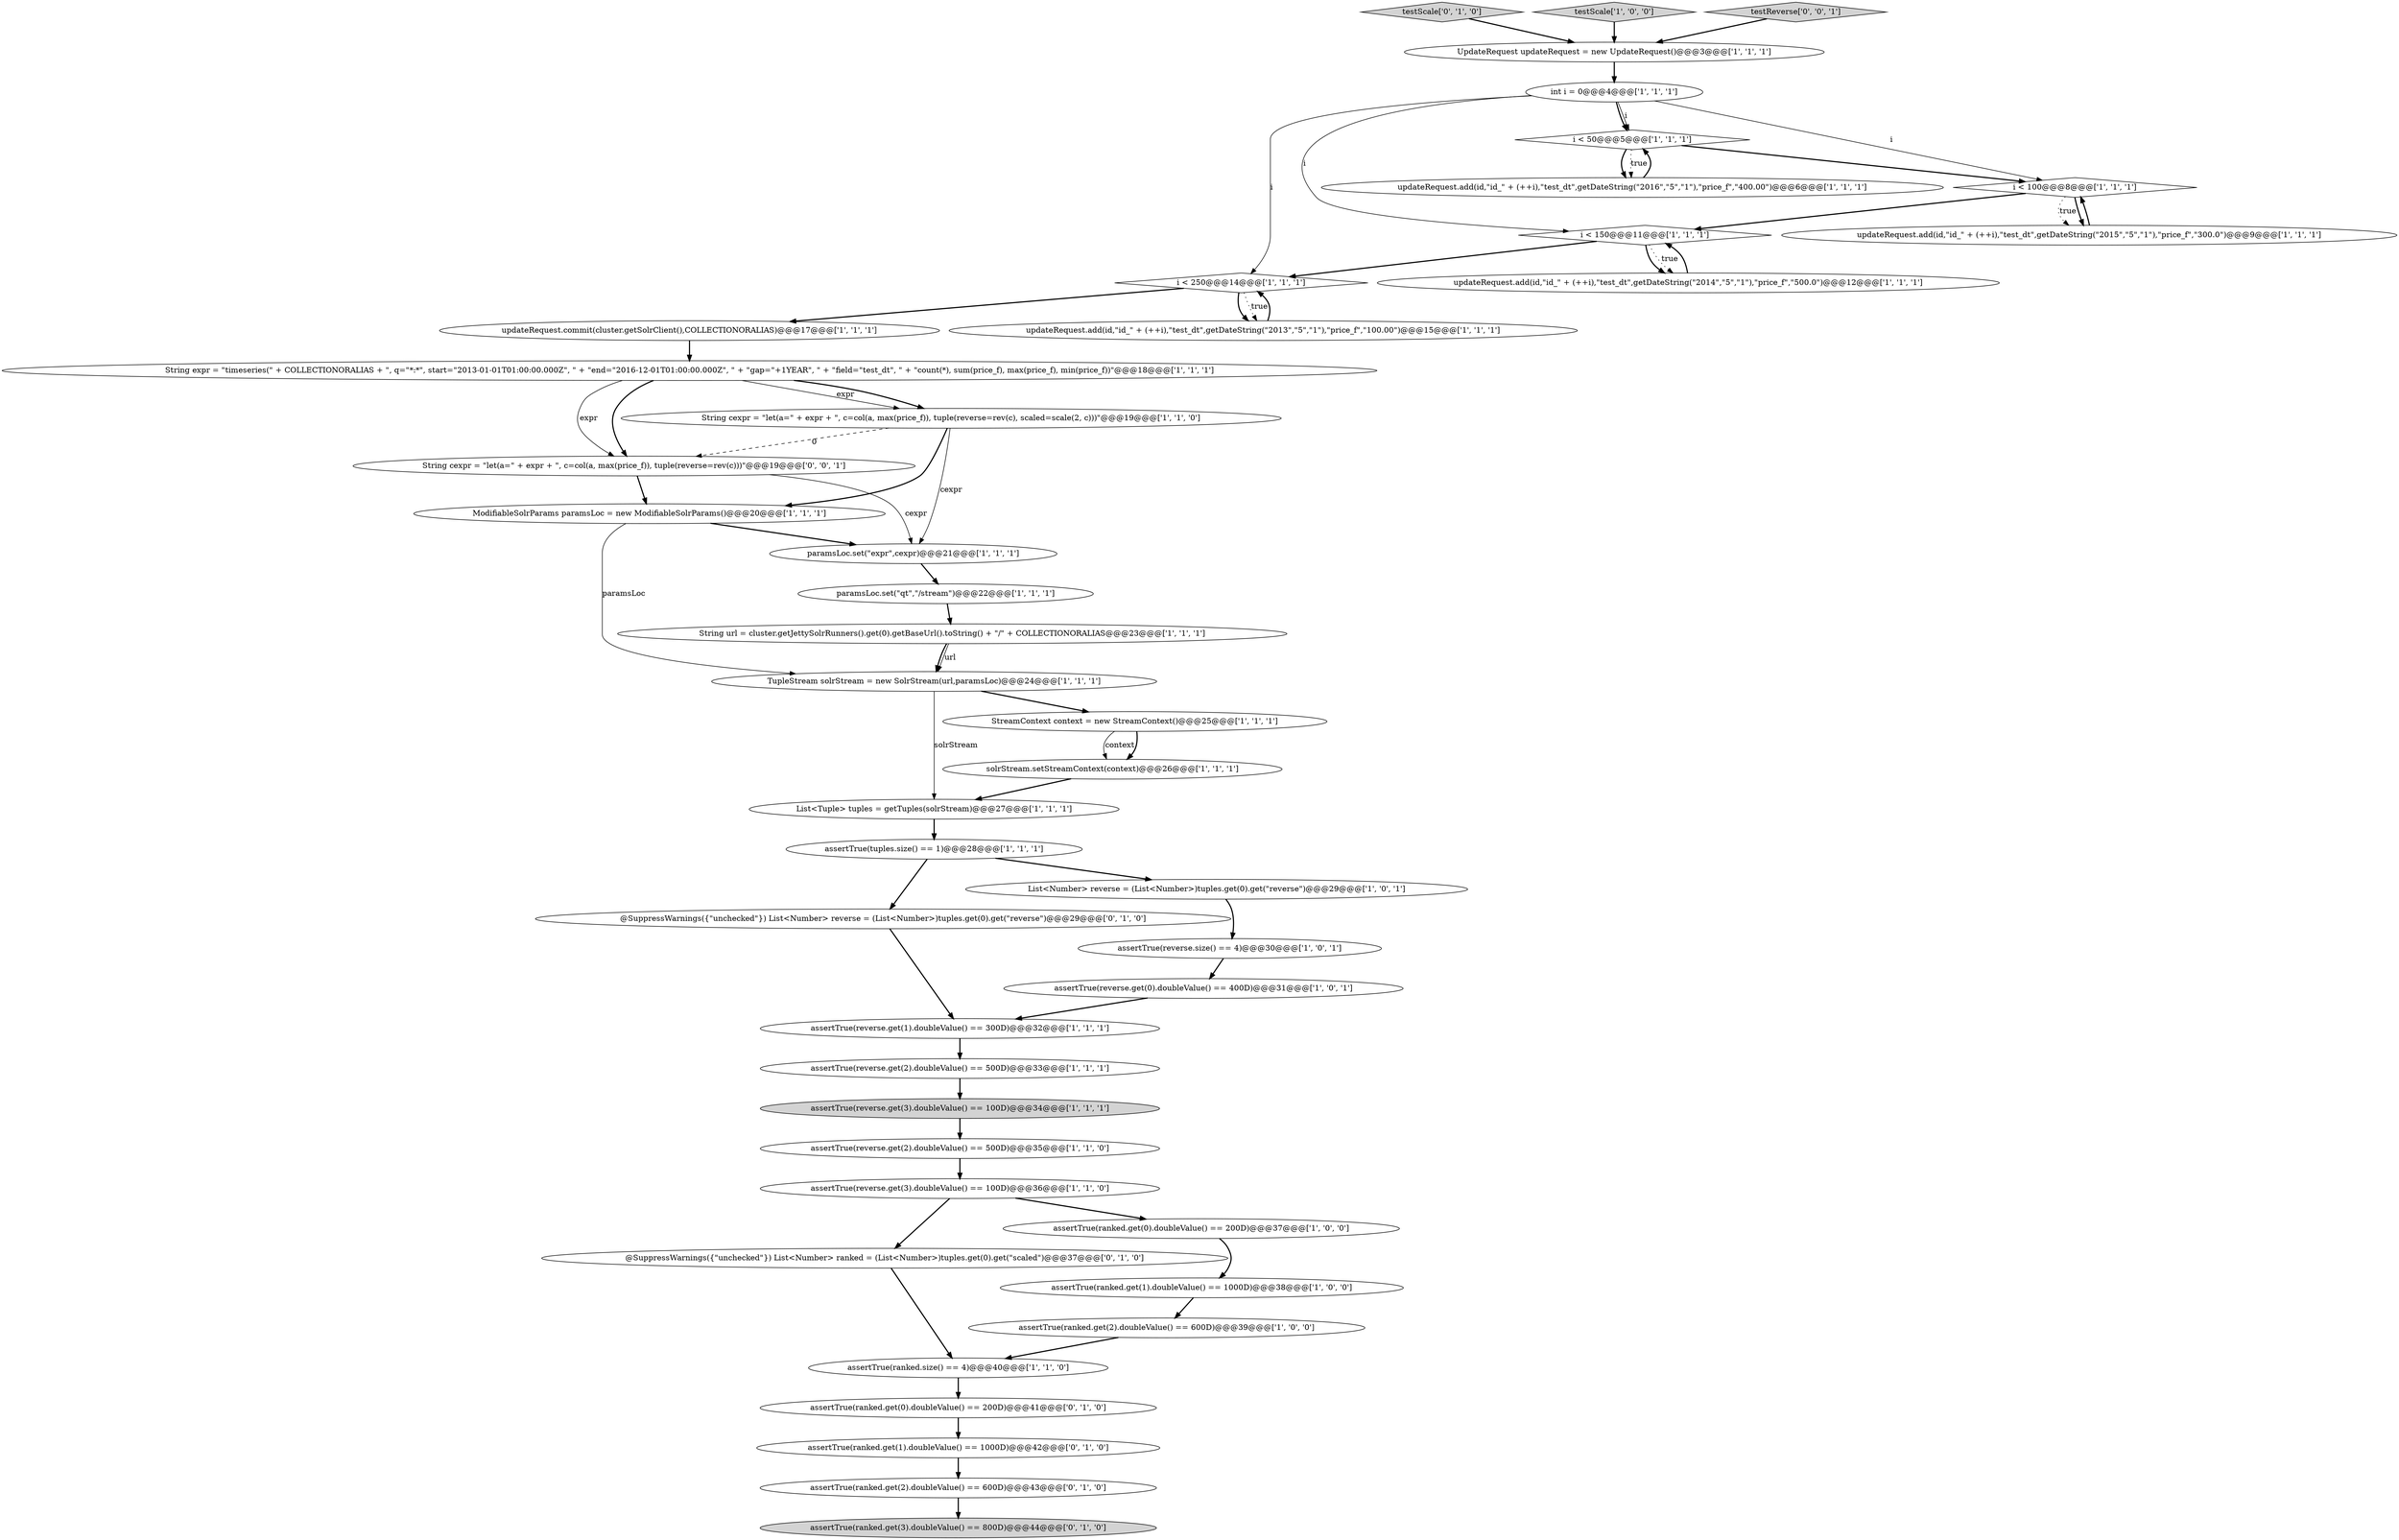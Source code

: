 digraph {
2 [style = filled, label = "paramsLoc.set(\"expr\",cexpr)@@@21@@@['1', '1', '1']", fillcolor = white, shape = ellipse image = "AAA0AAABBB1BBB"];
12 [style = filled, label = "assertTrue(tuples.size() == 1)@@@28@@@['1', '1', '1']", fillcolor = white, shape = ellipse image = "AAA0AAABBB1BBB"];
34 [style = filled, label = "i < 250@@@14@@@['1', '1', '1']", fillcolor = white, shape = diamond image = "AAA0AAABBB1BBB"];
37 [style = filled, label = "@SuppressWarnings({\"unchecked\"}) List<Number> ranked = (List<Number>)tuples.get(0).get(\"scaled\")@@@37@@@['0', '1', '0']", fillcolor = white, shape = ellipse image = "AAA0AAABBB2BBB"];
39 [style = filled, label = "testScale['0', '1', '0']", fillcolor = lightgray, shape = diamond image = "AAA0AAABBB2BBB"];
17 [style = filled, label = "assertTrue(reverse.get(2).doubleValue() == 500D)@@@35@@@['1', '1', '0']", fillcolor = white, shape = ellipse image = "AAA0AAABBB1BBB"];
6 [style = filled, label = "assertTrue(ranked.get(2).doubleValue() == 600D)@@@39@@@['1', '0', '0']", fillcolor = white, shape = ellipse image = "AAA0AAABBB1BBB"];
7 [style = filled, label = "assertTrue(ranked.size() == 4)@@@40@@@['1', '1', '0']", fillcolor = white, shape = ellipse image = "AAA0AAABBB1BBB"];
10 [style = filled, label = "i < 150@@@11@@@['1', '1', '1']", fillcolor = white, shape = diamond image = "AAA0AAABBB1BBB"];
40 [style = filled, label = "assertTrue(ranked.get(2).doubleValue() == 600D)@@@43@@@['0', '1', '0']", fillcolor = white, shape = ellipse image = "AAA0AAABBB2BBB"];
36 [style = filled, label = "assertTrue(ranked.get(3).doubleValue() == 800D)@@@44@@@['0', '1', '0']", fillcolor = lightgray, shape = ellipse image = "AAA0AAABBB2BBB"];
3 [style = filled, label = "assertTrue(reverse.get(1).doubleValue() == 300D)@@@32@@@['1', '1', '1']", fillcolor = white, shape = ellipse image = "AAA0AAABBB1BBB"];
28 [style = filled, label = "UpdateRequest updateRequest = new UpdateRequest()@@@3@@@['1', '1', '1']", fillcolor = white, shape = ellipse image = "AAA0AAABBB1BBB"];
5 [style = filled, label = "assertTrue(reverse.get(3).doubleValue() == 100D)@@@34@@@['1', '1', '1']", fillcolor = lightgray, shape = ellipse image = "AAA0AAABBB1BBB"];
20 [style = filled, label = "updateRequest.add(id,\"id_\" + (++i),\"test_dt\",getDateString(\"2013\",\"5\",\"1\"),\"price_f\",\"100.00\")@@@15@@@['1', '1', '1']", fillcolor = white, shape = ellipse image = "AAA0AAABBB1BBB"];
38 [style = filled, label = "@SuppressWarnings({\"unchecked\"}) List<Number> reverse = (List<Number>)tuples.get(0).get(\"reverse\")@@@29@@@['0', '1', '0']", fillcolor = white, shape = ellipse image = "AAA0AAABBB2BBB"];
31 [style = filled, label = "assertTrue(reverse.get(3).doubleValue() == 100D)@@@36@@@['1', '1', '0']", fillcolor = white, shape = ellipse image = "AAA0AAABBB1BBB"];
0 [style = filled, label = "TupleStream solrStream = new SolrStream(url,paramsLoc)@@@24@@@['1', '1', '1']", fillcolor = white, shape = ellipse image = "AAA0AAABBB1BBB"];
16 [style = filled, label = "List<Tuple> tuples = getTuples(solrStream)@@@27@@@['1', '1', '1']", fillcolor = white, shape = ellipse image = "AAA0AAABBB1BBB"];
32 [style = filled, label = "solrStream.setStreamContext(context)@@@26@@@['1', '1', '1']", fillcolor = white, shape = ellipse image = "AAA0AAABBB1BBB"];
27 [style = filled, label = "assertTrue(ranked.get(1).doubleValue() == 1000D)@@@38@@@['1', '0', '0']", fillcolor = white, shape = ellipse image = "AAA0AAABBB1BBB"];
23 [style = filled, label = "assertTrue(reverse.size() == 4)@@@30@@@['1', '0', '1']", fillcolor = white, shape = ellipse image = "AAA0AAABBB1BBB"];
30 [style = filled, label = "assertTrue(reverse.get(0).doubleValue() == 400D)@@@31@@@['1', '0', '1']", fillcolor = white, shape = ellipse image = "AAA0AAABBB1BBB"];
14 [style = filled, label = "paramsLoc.set(\"qt\",\"/stream\")@@@22@@@['1', '1', '1']", fillcolor = white, shape = ellipse image = "AAA0AAABBB1BBB"];
1 [style = filled, label = "int i = 0@@@4@@@['1', '1', '1']", fillcolor = white, shape = ellipse image = "AAA0AAABBB1BBB"];
9 [style = filled, label = "i < 100@@@8@@@['1', '1', '1']", fillcolor = white, shape = diamond image = "AAA0AAABBB1BBB"];
24 [style = filled, label = "String cexpr = \"let(a=\" + expr + \", c=col(a, max(price_f)), tuple(reverse=rev(c), scaled=scale(2, c)))\"@@@19@@@['1', '1', '0']", fillcolor = white, shape = ellipse image = "AAA0AAABBB1BBB"];
15 [style = filled, label = "String url = cluster.getJettySolrRunners().get(0).getBaseUrl().toString() + \"/\" + COLLECTIONORALIAS@@@23@@@['1', '1', '1']", fillcolor = white, shape = ellipse image = "AAA0AAABBB1BBB"];
29 [style = filled, label = "updateRequest.commit(cluster.getSolrClient(),COLLECTIONORALIAS)@@@17@@@['1', '1', '1']", fillcolor = white, shape = ellipse image = "AAA0AAABBB1BBB"];
11 [style = filled, label = "i < 50@@@5@@@['1', '1', '1']", fillcolor = white, shape = diamond image = "AAA0AAABBB1BBB"];
4 [style = filled, label = "updateRequest.add(id,\"id_\" + (++i),\"test_dt\",getDateString(\"2016\",\"5\",\"1\"),\"price_f\",\"400.00\")@@@6@@@['1', '1', '1']", fillcolor = white, shape = ellipse image = "AAA0AAABBB1BBB"];
21 [style = filled, label = "testScale['1', '0', '0']", fillcolor = lightgray, shape = diamond image = "AAA0AAABBB1BBB"];
25 [style = filled, label = "updateRequest.add(id,\"id_\" + (++i),\"test_dt\",getDateString(\"2015\",\"5\",\"1\"),\"price_f\",\"300.0\")@@@9@@@['1', '1', '1']", fillcolor = white, shape = ellipse image = "AAA0AAABBB1BBB"];
19 [style = filled, label = "updateRequest.add(id,\"id_\" + (++i),\"test_dt\",getDateString(\"2014\",\"5\",\"1\"),\"price_f\",\"500.0\")@@@12@@@['1', '1', '1']", fillcolor = white, shape = ellipse image = "AAA0AAABBB1BBB"];
43 [style = filled, label = "String cexpr = \"let(a=\" + expr + \", c=col(a, max(price_f)), tuple(reverse=rev(c)))\"@@@19@@@['0', '0', '1']", fillcolor = white, shape = ellipse image = "AAA0AAABBB3BBB"];
26 [style = filled, label = "assertTrue(reverse.get(2).doubleValue() == 500D)@@@33@@@['1', '1', '1']", fillcolor = white, shape = ellipse image = "AAA0AAABBB1BBB"];
13 [style = filled, label = "ModifiableSolrParams paramsLoc = new ModifiableSolrParams()@@@20@@@['1', '1', '1']", fillcolor = white, shape = ellipse image = "AAA0AAABBB1BBB"];
8 [style = filled, label = "List<Number> reverse = (List<Number>)tuples.get(0).get(\"reverse\")@@@29@@@['1', '0', '1']", fillcolor = white, shape = ellipse image = "AAA0AAABBB1BBB"];
42 [style = filled, label = "testReverse['0', '0', '1']", fillcolor = lightgray, shape = diamond image = "AAA0AAABBB3BBB"];
22 [style = filled, label = "StreamContext context = new StreamContext()@@@25@@@['1', '1', '1']", fillcolor = white, shape = ellipse image = "AAA0AAABBB1BBB"];
18 [style = filled, label = "String expr = \"timeseries(\" + COLLECTIONORALIAS + \", q=\"*:*\", start=\"2013-01-01T01:00:00.000Z\", \" + \"end=\"2016-12-01T01:00:00.000Z\", \" + \"gap=\"+1YEAR\", \" + \"field=\"test_dt\", \" + \"count(*), sum(price_f), max(price_f), min(price_f))\"@@@18@@@['1', '1', '1']", fillcolor = white, shape = ellipse image = "AAA0AAABBB1BBB"];
41 [style = filled, label = "assertTrue(ranked.get(0).doubleValue() == 200D)@@@41@@@['0', '1', '0']", fillcolor = white, shape = ellipse image = "AAA0AAABBB2BBB"];
33 [style = filled, label = "assertTrue(ranked.get(0).doubleValue() == 200D)@@@37@@@['1', '0', '0']", fillcolor = white, shape = ellipse image = "AAA0AAABBB1BBB"];
35 [style = filled, label = "assertTrue(ranked.get(1).doubleValue() == 1000D)@@@42@@@['0', '1', '0']", fillcolor = white, shape = ellipse image = "AAA0AAABBB2BBB"];
23->30 [style = bold, label=""];
15->0 [style = solid, label="url"];
33->27 [style = bold, label=""];
37->7 [style = bold, label=""];
17->31 [style = bold, label=""];
35->40 [style = bold, label=""];
1->11 [style = solid, label="i"];
11->4 [style = bold, label=""];
24->13 [style = bold, label=""];
31->37 [style = bold, label=""];
19->10 [style = bold, label=""];
1->10 [style = solid, label="i"];
18->24 [style = solid, label="expr"];
43->2 [style = solid, label="cexpr"];
39->28 [style = bold, label=""];
42->28 [style = bold, label=""];
18->43 [style = solid, label="expr"];
3->26 [style = bold, label=""];
0->22 [style = bold, label=""];
18->24 [style = bold, label=""];
40->36 [style = bold, label=""];
1->9 [style = solid, label="i"];
4->11 [style = bold, label=""];
0->16 [style = solid, label="solrStream"];
1->34 [style = solid, label="i"];
8->23 [style = bold, label=""];
22->32 [style = solid, label="context"];
43->13 [style = bold, label=""];
11->9 [style = bold, label=""];
41->35 [style = bold, label=""];
9->25 [style = dotted, label="true"];
34->20 [style = bold, label=""];
12->38 [style = bold, label=""];
10->19 [style = bold, label=""];
1->11 [style = bold, label=""];
22->32 [style = bold, label=""];
5->17 [style = bold, label=""];
16->12 [style = bold, label=""];
7->41 [style = bold, label=""];
15->0 [style = bold, label=""];
28->1 [style = bold, label=""];
38->3 [style = bold, label=""];
26->5 [style = bold, label=""];
30->3 [style = bold, label=""];
18->43 [style = bold, label=""];
34->20 [style = dotted, label="true"];
25->9 [style = bold, label=""];
32->16 [style = bold, label=""];
11->4 [style = dotted, label="true"];
2->14 [style = bold, label=""];
27->6 [style = bold, label=""];
24->43 [style = dashed, label="0"];
34->29 [style = bold, label=""];
10->19 [style = dotted, label="true"];
9->25 [style = bold, label=""];
10->34 [style = bold, label=""];
29->18 [style = bold, label=""];
13->2 [style = bold, label=""];
31->33 [style = bold, label=""];
6->7 [style = bold, label=""];
14->15 [style = bold, label=""];
12->8 [style = bold, label=""];
24->2 [style = solid, label="cexpr"];
13->0 [style = solid, label="paramsLoc"];
21->28 [style = bold, label=""];
9->10 [style = bold, label=""];
20->34 [style = bold, label=""];
}
